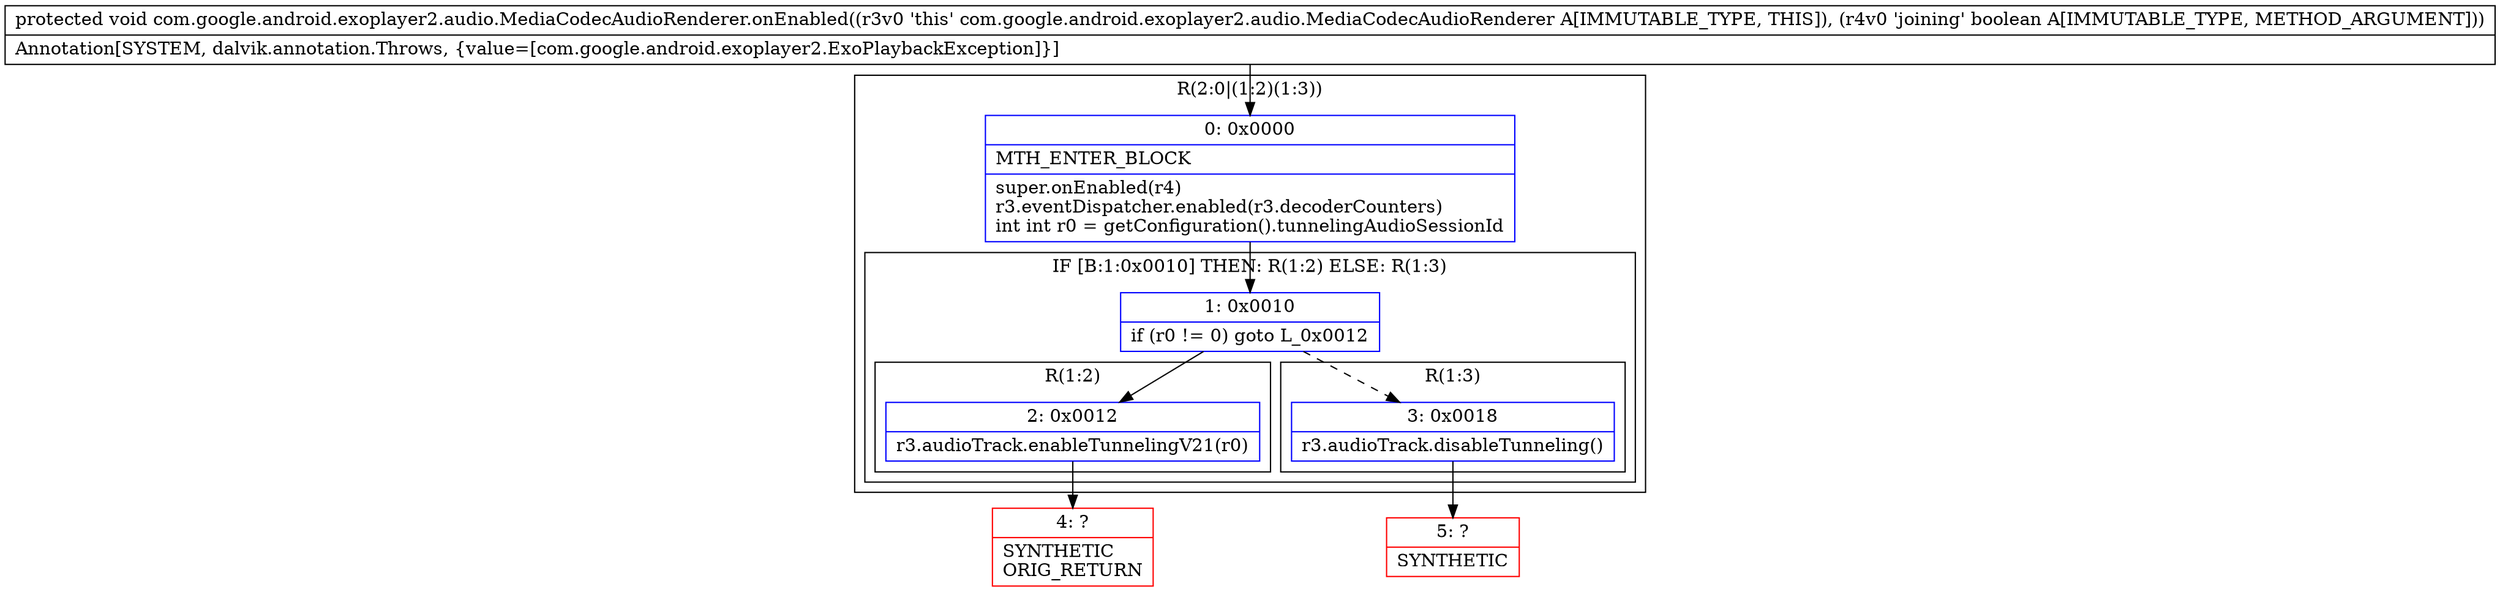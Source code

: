 digraph "CFG forcom.google.android.exoplayer2.audio.MediaCodecAudioRenderer.onEnabled(Z)V" {
subgraph cluster_Region_705477923 {
label = "R(2:0|(1:2)(1:3))";
node [shape=record,color=blue];
Node_0 [shape=record,label="{0\:\ 0x0000|MTH_ENTER_BLOCK\l|super.onEnabled(r4)\lr3.eventDispatcher.enabled(r3.decoderCounters)\lint int r0 = getConfiguration().tunnelingAudioSessionId\l}"];
subgraph cluster_IfRegion_1385327285 {
label = "IF [B:1:0x0010] THEN: R(1:2) ELSE: R(1:3)";
node [shape=record,color=blue];
Node_1 [shape=record,label="{1\:\ 0x0010|if (r0 != 0) goto L_0x0012\l}"];
subgraph cluster_Region_505932449 {
label = "R(1:2)";
node [shape=record,color=blue];
Node_2 [shape=record,label="{2\:\ 0x0012|r3.audioTrack.enableTunnelingV21(r0)\l}"];
}
subgraph cluster_Region_1426585297 {
label = "R(1:3)";
node [shape=record,color=blue];
Node_3 [shape=record,label="{3\:\ 0x0018|r3.audioTrack.disableTunneling()\l}"];
}
}
}
Node_4 [shape=record,color=red,label="{4\:\ ?|SYNTHETIC\lORIG_RETURN\l}"];
Node_5 [shape=record,color=red,label="{5\:\ ?|SYNTHETIC\l}"];
MethodNode[shape=record,label="{protected void com.google.android.exoplayer2.audio.MediaCodecAudioRenderer.onEnabled((r3v0 'this' com.google.android.exoplayer2.audio.MediaCodecAudioRenderer A[IMMUTABLE_TYPE, THIS]), (r4v0 'joining' boolean A[IMMUTABLE_TYPE, METHOD_ARGUMENT]))  | Annotation[SYSTEM, dalvik.annotation.Throws, \{value=[com.google.android.exoplayer2.ExoPlaybackException]\}]\l}"];
MethodNode -> Node_0;
Node_0 -> Node_1;
Node_1 -> Node_2;
Node_1 -> Node_3[style=dashed];
Node_2 -> Node_4;
Node_3 -> Node_5;
}

